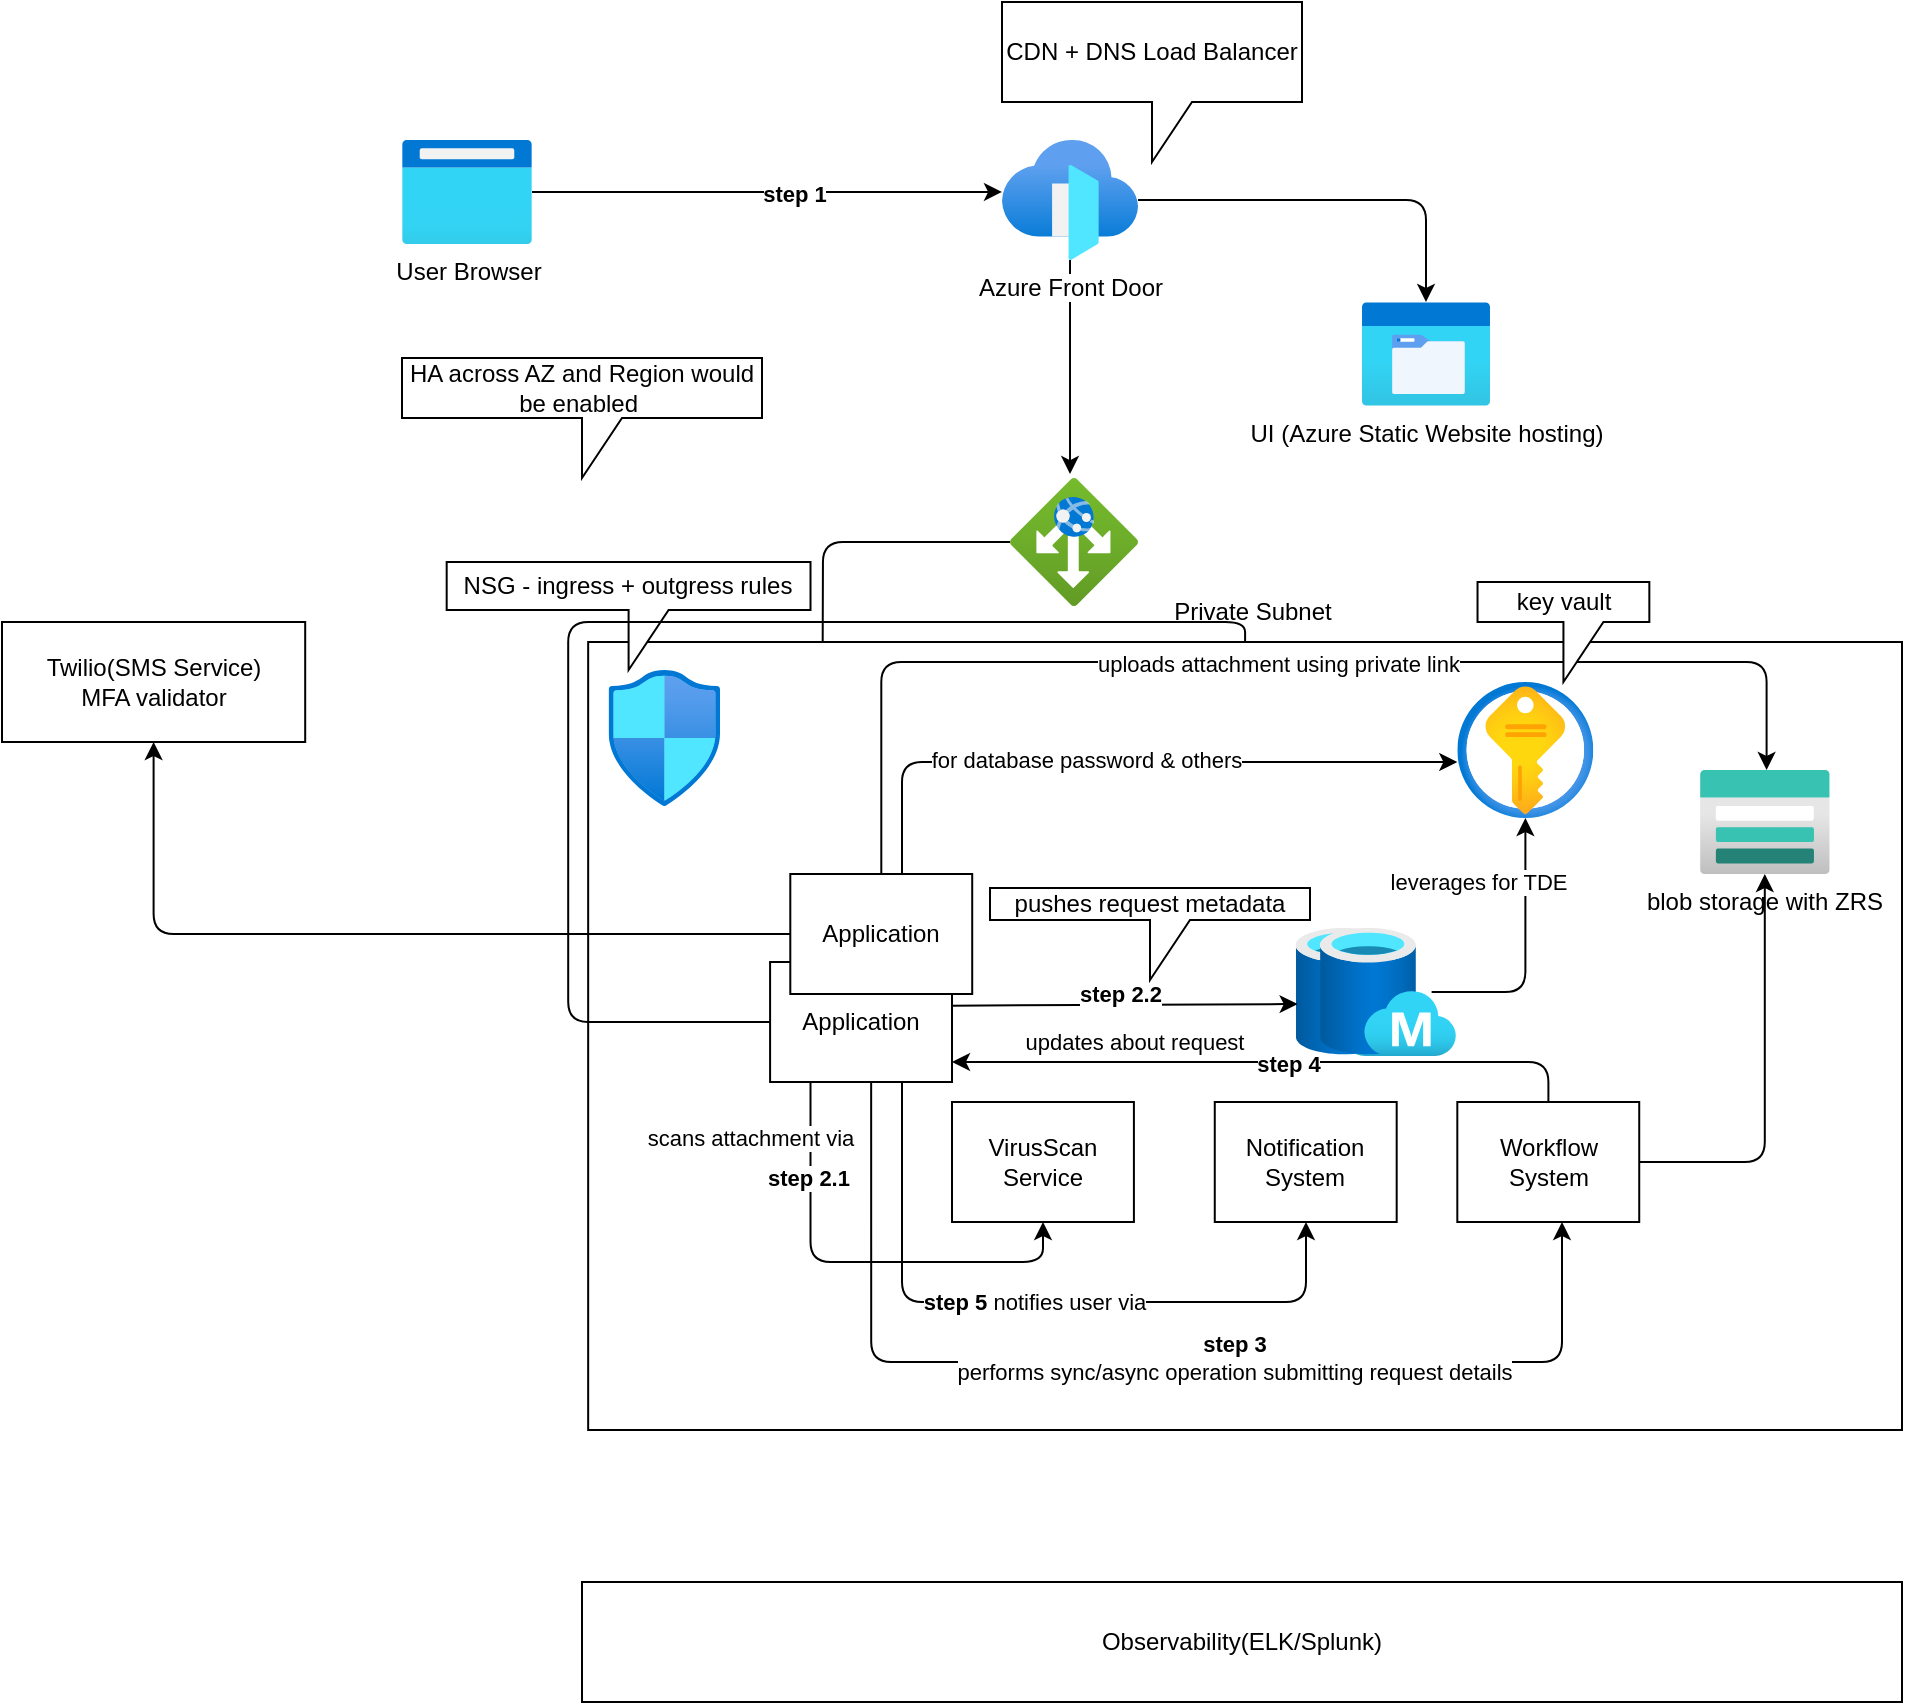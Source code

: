 <mxfile>
    <diagram id="6PWftHelhQxyg8RBZKPV" name="Page-1">
        <mxGraphModel dx="1809" dy="692" grid="1" gridSize="10" guides="1" tooltips="1" connect="1" arrows="1" fold="1" page="1" pageScale="1" pageWidth="827" pageHeight="1169" math="0" shadow="0">
            <root>
                <mxCell id="0"/>
                <mxCell id="1" parent="0"/>
                <mxCell id="5" value="User Browser" style="aspect=fixed;html=1;points=[];align=center;image;fontSize=12;image=img/lib/azure2/general/Browser.svg;" parent="1" vertex="1">
                    <mxGeometry x="40" y="159" width="65" height="52" as="geometry"/>
                </mxCell>
                <mxCell id="23" style="edgeStyle=orthogonalEdgeStyle;html=1;entryX=0.469;entryY=-0.031;entryDx=0;entryDy=0;entryPerimeter=0;" parent="1" source="6" target="11" edge="1">
                    <mxGeometry relative="1" as="geometry"/>
                </mxCell>
                <mxCell id="6" value="Azure Front Door" style="aspect=fixed;html=1;points=[];align=center;image;fontSize=12;image=img/lib/azure2/networking/Front_Doors.svg;" parent="1" vertex="1">
                    <mxGeometry x="340" y="159" width="68" height="60" as="geometry"/>
                </mxCell>
                <mxCell id="8" value="UI (Azure Static Website hosting)" style="aspect=fixed;html=1;points=[];align=center;image;fontSize=12;image=img/lib/azure2/general/Storage_Azure_Files.svg;" parent="1" vertex="1">
                    <mxGeometry x="520" y="240" width="64" height="52" as="geometry"/>
                </mxCell>
                <mxCell id="10" value="CDN + DNS Load Balancer" style="shape=callout;whiteSpace=wrap;html=1;perimeter=calloutPerimeter;" parent="1" vertex="1">
                    <mxGeometry x="340" y="90" width="150" height="80" as="geometry"/>
                </mxCell>
                <mxCell id="24" style="edgeStyle=orthogonalEdgeStyle;html=1;" parent="1" source="11" edge="1">
                    <mxGeometry relative="1" as="geometry">
                        <mxPoint x="250" y="520" as="targetPoint"/>
                    </mxGeometry>
                </mxCell>
                <mxCell id="11" value="" style="aspect=fixed;html=1;points=[];align=center;image;fontSize=12;image=img/lib/azure2/networking/Application_Gateways.svg;" parent="1" vertex="1">
                    <mxGeometry x="344" y="328" width="64" height="64" as="geometry"/>
                </mxCell>
                <mxCell id="56" value="" style="group" parent="1" vertex="1" connectable="0">
                    <mxGeometry x="-160" y="370" width="950" height="434" as="geometry"/>
                </mxCell>
                <mxCell id="26" value="" style="rounded=0;whiteSpace=wrap;html=1;" parent="56" vertex="1">
                    <mxGeometry x="293.085" y="40" width="656.915" height="394" as="geometry"/>
                </mxCell>
                <mxCell id="9" style="edgeStyle=none;html=1;entryX=0;entryY=0.433;entryDx=0;entryDy=0;entryPerimeter=0;" parent="56" source="5" target="6" edge="1">
                    <mxGeometry relative="1" as="geometry"/>
                </mxCell>
                <mxCell id="145" value="&lt;b&gt;step 1&lt;/b&gt;" style="edgeLabel;html=1;align=center;verticalAlign=middle;resizable=0;points=[];" vertex="1" connectable="0" parent="9">
                    <mxGeometry x="0.115" y="-1" relative="1" as="geometry">
                        <mxPoint as="offset"/>
                    </mxGeometry>
                </mxCell>
                <mxCell id="33" style="edgeStyle=orthogonalEdgeStyle;html=1;" parent="56" source="6" target="8" edge="1">
                    <mxGeometry relative="1" as="geometry"/>
                </mxCell>
                <mxCell id="12" value="" style="aspect=fixed;html=1;points=[];align=center;image;fontSize=12;image=img/lib/azure2/databases/Managed_Database.svg;" parent="56" vertex="1">
                    <mxGeometry x="646.809" y="183" width="68" height="64" as="geometry"/>
                </mxCell>
                <mxCell id="20" style="edgeStyle=none;html=1;entryX=0.015;entryY=0.594;entryDx=0;entryDy=0;entryPerimeter=0;" parent="56" target="12" edge="1">
                    <mxGeometry relative="1" as="geometry">
                        <mxPoint x="473.989" y="221.836" as="sourcePoint"/>
                    </mxGeometry>
                </mxCell>
                <mxCell id="144" value="&lt;b&gt;step 2.2&lt;/b&gt;" style="edgeLabel;html=1;align=center;verticalAlign=middle;resizable=0;points=[];" vertex="1" connectable="0" parent="20">
                    <mxGeometry x="-0.022" y="4" relative="1" as="geometry">
                        <mxPoint y="-2" as="offset"/>
                    </mxGeometry>
                </mxCell>
                <mxCell id="36" style="edgeStyle=orthogonalEdgeStyle;html=1;" parent="56" target="35" edge="1">
                    <mxGeometry relative="1" as="geometry">
                        <Array as="points">
                            <mxPoint x="435" y="400"/>
                            <mxPoint x="780" y="400"/>
                        </Array>
                        <mxPoint x="434.574" y="254" as="sourcePoint"/>
                    </mxGeometry>
                </mxCell>
                <mxCell id="40" value="&lt;b&gt;step 3&lt;/b&gt;&lt;br&gt;performs sync/async operation submitting request details" style="edgeLabel;html=1;align=center;verticalAlign=middle;resizable=0;points=[];" parent="36" vertex="1" connectable="0">
                    <mxGeometry x="0.165" y="2" relative="1" as="geometry">
                        <mxPoint as="offset"/>
                    </mxGeometry>
                </mxCell>
                <mxCell id="15" value="" style="aspect=fixed;html=1;points=[];align=center;image;fontSize=12;image=img/lib/azure2/networking/Network_Security_Groups.svg;" parent="56" vertex="1">
                    <mxGeometry x="303.191" y="54" width="56.0" height="68" as="geometry"/>
                </mxCell>
                <mxCell id="16" value="" style="aspect=fixed;html=1;points=[];align=center;image;fontSize=12;image=img/lib/azure2/security/Key_Vaults.svg;" parent="56" vertex="1">
                    <mxGeometry x="727.66" y="60" width="68" height="68" as="geometry"/>
                </mxCell>
                <mxCell id="44" value="leverages for TDE" style="edgeStyle=orthogonalEdgeStyle;html=1;" parent="56" source="12" target="16" edge="1">
                    <mxGeometry x="0.519" y="24" relative="1" as="geometry">
                        <mxPoint as="offset"/>
                    </mxGeometry>
                </mxCell>
                <mxCell id="17" value="blob storage with ZRS" style="aspect=fixed;html=1;points=[];align=center;image;fontSize=12;image=img/lib/azure2/storage/Storage_Accounts.svg;" parent="56" vertex="1">
                    <mxGeometry x="848.936" y="104" width="65" height="52" as="geometry"/>
                </mxCell>
                <mxCell id="25" value="NSG - ingress + outgress rules" style="shape=callout;whiteSpace=wrap;html=1;perimeter=calloutPerimeter;" parent="56" vertex="1">
                    <mxGeometry x="222.34" width="181.915" height="54" as="geometry"/>
                </mxCell>
                <mxCell id="28" value="Twilio(SMS Service)&lt;br&gt;MFA validator" style="rounded=0;whiteSpace=wrap;html=1;" parent="56" vertex="1">
                    <mxGeometry y="30" width="151.596" height="60" as="geometry"/>
                </mxCell>
                <mxCell id="34" value="Notification System" style="rounded=0;whiteSpace=wrap;html=1;" parent="56" vertex="1">
                    <mxGeometry x="606.383" y="270" width="90.957" height="60" as="geometry"/>
                </mxCell>
                <mxCell id="133" style="edgeStyle=orthogonalEdgeStyle;html=1;entryX=1;entryY=0.5;entryDx=0;entryDy=0;" edge="1" parent="56" source="26" target="41">
                    <mxGeometry relative="1" as="geometry"/>
                </mxCell>
                <mxCell id="134" style="edgeStyle=orthogonalEdgeStyle;html=1;" edge="1" parent="56" source="35" target="41">
                    <mxGeometry relative="1" as="geometry">
                        <Array as="points">
                            <mxPoint x="773" y="250"/>
                        </Array>
                    </mxGeometry>
                </mxCell>
                <mxCell id="135" value="updates about request" style="edgeLabel;html=1;align=center;verticalAlign=middle;resizable=0;points=[];" vertex="1" connectable="0" parent="134">
                    <mxGeometry x="0.428" y="3" relative="1" as="geometry">
                        <mxPoint y="-13" as="offset"/>
                    </mxGeometry>
                </mxCell>
                <mxCell id="146" value="&lt;b&gt;step 4&lt;/b&gt;" style="edgeLabel;html=1;align=center;verticalAlign=middle;resizable=0;points=[];" vertex="1" connectable="0" parent="134">
                    <mxGeometry x="-0.056" y="1" relative="1" as="geometry">
                        <mxPoint as="offset"/>
                    </mxGeometry>
                </mxCell>
                <mxCell id="136" style="edgeStyle=orthogonalEdgeStyle;html=1;" edge="1" parent="56" source="35" target="17">
                    <mxGeometry relative="1" as="geometry"/>
                </mxCell>
                <mxCell id="35" value="Workflow System" style="rounded=0;whiteSpace=wrap;html=1;" parent="56" vertex="1">
                    <mxGeometry x="727.66" y="270" width="90.957" height="60" as="geometry"/>
                </mxCell>
                <mxCell id="142" value="&lt;b&gt;step 5&lt;/b&gt; notifies user via" style="edgeStyle=orthogonalEdgeStyle;html=1;" edge="1" parent="56" source="41" target="34">
                    <mxGeometry relative="1" as="geometry">
                        <Array as="points">
                            <mxPoint x="450" y="370"/>
                            <mxPoint x="652" y="370"/>
                        </Array>
                    </mxGeometry>
                </mxCell>
                <mxCell id="41" value="Application" style="rounded=0;whiteSpace=wrap;html=1;" parent="56" vertex="1">
                    <mxGeometry x="384.043" y="200" width="90.957" height="60" as="geometry"/>
                </mxCell>
                <mxCell id="22" style="edgeStyle=orthogonalEdgeStyle;html=1;exitX=0.667;exitY=0;exitDx=0;exitDy=0;exitPerimeter=0;" parent="56" source="41" target="17" edge="1">
                    <mxGeometry relative="1" as="geometry">
                        <mxPoint x="439.122" y="70" as="targetPoint"/>
                        <Array as="points">
                            <mxPoint x="439.628" y="200"/>
                            <mxPoint x="439.628" y="50"/>
                            <mxPoint x="882.287" y="50"/>
                        </Array>
                        <mxPoint x="439.122" y="190" as="sourcePoint"/>
                    </mxGeometry>
                </mxCell>
                <mxCell id="38" value="uploads attachment using private link" style="edgeLabel;html=1;align=center;verticalAlign=middle;resizable=0;points=[];" parent="22" vertex="1" connectable="0">
                    <mxGeometry x="0.083" y="-1" relative="1" as="geometry">
                        <mxPoint as="offset"/>
                    </mxGeometry>
                </mxCell>
                <mxCell id="130" style="edgeStyle=orthogonalEdgeStyle;html=1;" parent="56" source="42" target="16" edge="1">
                    <mxGeometry relative="1" as="geometry">
                        <Array as="points">
                            <mxPoint x="450" y="100"/>
                        </Array>
                    </mxGeometry>
                </mxCell>
                <mxCell id="131" value="for database password &amp;amp; others" style="edgeLabel;html=1;align=center;verticalAlign=middle;resizable=0;points=[];" parent="130" vertex="1" connectable="0">
                    <mxGeometry x="-0.117" y="1" relative="1" as="geometry">
                        <mxPoint as="offset"/>
                    </mxGeometry>
                </mxCell>
                <mxCell id="42" value="Application" style="rounded=0;whiteSpace=wrap;html=1;" parent="56" vertex="1">
                    <mxGeometry x="394.149" y="156" width="90.957" height="60" as="geometry"/>
                </mxCell>
                <mxCell id="29" style="edgeStyle=orthogonalEdgeStyle;html=1;entryX=0.5;entryY=1;entryDx=0;entryDy=0;exitX=0;exitY=0.5;exitDx=0;exitDy=0;" parent="56" source="42" target="28" edge="1">
                    <mxGeometry relative="1" as="geometry">
                        <mxPoint x="373.936" y="183" as="sourcePoint"/>
                    </mxGeometry>
                </mxCell>
                <mxCell id="45" value="key vault" style="shape=callout;whiteSpace=wrap;html=1;perimeter=calloutPerimeter;" parent="56" vertex="1">
                    <mxGeometry x="737.766" y="10" width="85.904" height="50" as="geometry"/>
                </mxCell>
                <mxCell id="46" value="" style="aspect=fixed;html=1;points=[];align=center;image;fontSize=12;image=img/lib/azure2/databases/Managed_Database.svg;" parent="56" vertex="1">
                    <mxGeometry x="658.936" y="183" width="68" height="64" as="geometry"/>
                </mxCell>
                <mxCell id="53" value="VirusScan Service" style="rounded=0;whiteSpace=wrap;html=1;" parent="56" vertex="1">
                    <mxGeometry x="475.0" y="270" width="90.957" height="60" as="geometry"/>
                </mxCell>
                <mxCell id="54" value="scans attachment via" style="edgeStyle=orthogonalEdgeStyle;html=1;" parent="56" source="41" target="53" edge="1">
                    <mxGeometry x="-0.755" y="-30" relative="1" as="geometry">
                        <Array as="points">
                            <mxPoint x="404.255" y="350"/>
                            <mxPoint x="520.479" y="350"/>
                        </Array>
                        <mxPoint as="offset"/>
                    </mxGeometry>
                </mxCell>
                <mxCell id="143" value="&lt;b&gt;step 2.1&lt;/b&gt;" style="edgeLabel;html=1;align=center;verticalAlign=middle;resizable=0;points=[];" vertex="1" connectable="0" parent="54">
                    <mxGeometry x="-0.589" y="-2" relative="1" as="geometry">
                        <mxPoint y="1" as="offset"/>
                    </mxGeometry>
                </mxCell>
                <mxCell id="55" value="Private Subnet" style="text;html=1;align=center;verticalAlign=middle;resizable=0;points=[];autosize=1;strokeColor=none;fillColor=none;" parent="56" vertex="1">
                    <mxGeometry x="575.053" y="10" width="100" height="30" as="geometry"/>
                </mxCell>
                <mxCell id="126" value="pushes request metadata" style="shape=callout;whiteSpace=wrap;html=1;perimeter=calloutPerimeter;" parent="56" vertex="1">
                    <mxGeometry x="494" y="163" width="160" height="46" as="geometry"/>
                </mxCell>
                <mxCell id="32" value="HA across AZ and Region would be enabled&amp;nbsp;" style="shape=callout;whiteSpace=wrap;html=1;perimeter=calloutPerimeter;" parent="1" vertex="1">
                    <mxGeometry x="40" y="268" width="180" height="60" as="geometry"/>
                </mxCell>
                <mxCell id="137" value="Observability(ELK/Splunk)" style="rounded=0;whiteSpace=wrap;html=1;" vertex="1" parent="1">
                    <mxGeometry x="130" y="880" width="660" height="60" as="geometry"/>
                </mxCell>
            </root>
        </mxGraphModel>
    </diagram>
</mxfile>